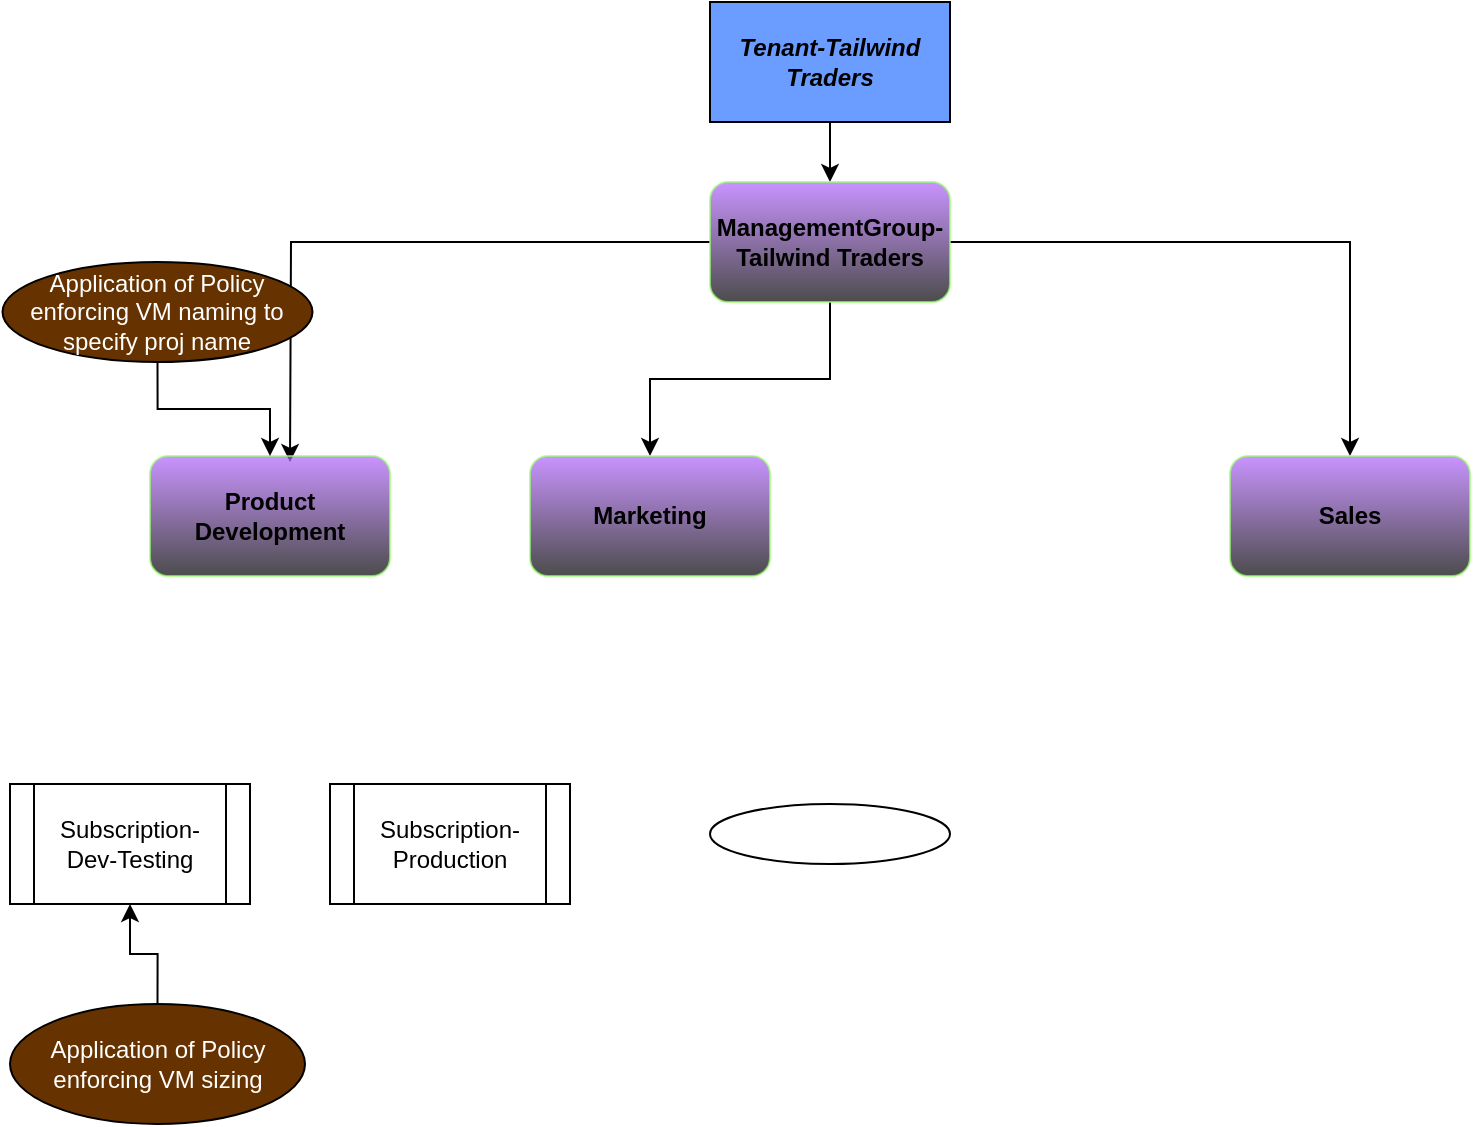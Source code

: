 <mxfile version="21.6.6" type="github">
  <diagram name="Page-1" id="SgKMpphEfs1q-WgxNBbC">
    <mxGraphModel dx="1002" dy="573" grid="1" gridSize="10" guides="1" tooltips="1" connect="1" arrows="1" fold="1" page="1" pageScale="1" pageWidth="850" pageHeight="1100" math="0" shadow="0">
      <root>
        <mxCell id="0" />
        <mxCell id="1" parent="0" />
        <mxCell id="hl2dnluvHD5HHpCaYDxJ-23" style="edgeStyle=orthogonalEdgeStyle;rounded=0;orthogonalLoop=1;jettySize=auto;html=1;exitX=0.5;exitY=1;exitDx=0;exitDy=0;entryX=0.5;entryY=0;entryDx=0;entryDy=0;" parent="1" source="hl2dnluvHD5HHpCaYDxJ-1" target="hl2dnluvHD5HHpCaYDxJ-2" edge="1">
          <mxGeometry relative="1" as="geometry" />
        </mxCell>
        <mxCell id="hl2dnluvHD5HHpCaYDxJ-1" value="Tenant-Tailwind Traders&lt;br&gt;" style="rounded=0;whiteSpace=wrap;html=1;fontStyle=3;fillColor=#6B9CFF;" parent="1" vertex="1">
          <mxGeometry x="360" y="40" width="120" height="60" as="geometry" />
        </mxCell>
        <mxCell id="hl2dnluvHD5HHpCaYDxJ-16" style="edgeStyle=orthogonalEdgeStyle;rounded=0;orthogonalLoop=1;jettySize=auto;html=1;exitX=0.5;exitY=1;exitDx=0;exitDy=0;" parent="1" source="hl2dnluvHD5HHpCaYDxJ-2" target="hl2dnluvHD5HHpCaYDxJ-4" edge="1">
          <mxGeometry relative="1" as="geometry" />
        </mxCell>
        <mxCell id="hl2dnluvHD5HHpCaYDxJ-18" style="edgeStyle=orthogonalEdgeStyle;rounded=0;orthogonalLoop=1;jettySize=auto;html=1;exitX=0;exitY=0.5;exitDx=0;exitDy=0;" parent="1" source="hl2dnluvHD5HHpCaYDxJ-2" edge="1">
          <mxGeometry relative="1" as="geometry">
            <mxPoint x="150" y="270" as="targetPoint" />
          </mxGeometry>
        </mxCell>
        <mxCell id="hl2dnluvHD5HHpCaYDxJ-20" style="edgeStyle=orthogonalEdgeStyle;rounded=0;orthogonalLoop=1;jettySize=auto;html=1;exitX=1;exitY=0.5;exitDx=0;exitDy=0;entryX=0.5;entryY=0;entryDx=0;entryDy=0;" parent="1" source="hl2dnluvHD5HHpCaYDxJ-2" target="hl2dnluvHD5HHpCaYDxJ-5" edge="1">
          <mxGeometry relative="1" as="geometry" />
        </mxCell>
        <mxCell id="hl2dnluvHD5HHpCaYDxJ-2" value="ManagementGroup-Tailwind Traders" style="rounded=1;whiteSpace=wrap;html=1;strokeColor=#99FF6E;fillStyle=dashed;fillColor=#B266FF;opacity=70;fontStyle=1;fontSize=12;gradientColor=default;" parent="1" vertex="1">
          <mxGeometry x="360" y="130" width="120" height="60" as="geometry" />
        </mxCell>
        <mxCell id="hl2dnluvHD5HHpCaYDxJ-3" value="Product Development" style="rounded=1;whiteSpace=wrap;html=1;strokeColor=#99FF6E;fillStyle=dashed;fillColor=#B266FF;opacity=70;fontStyle=1;fontSize=12;gradientColor=default;" parent="1" vertex="1">
          <mxGeometry x="80" y="267" width="120" height="60" as="geometry" />
        </mxCell>
        <mxCell id="hl2dnluvHD5HHpCaYDxJ-4" value="Marketing" style="rounded=1;whiteSpace=wrap;html=1;strokeColor=#99FF6E;fillStyle=dashed;fillColor=#B266FF;opacity=70;fontStyle=1;fontSize=12;gradientColor=default;" parent="1" vertex="1">
          <mxGeometry x="270" y="267" width="120" height="60" as="geometry" />
        </mxCell>
        <mxCell id="hl2dnluvHD5HHpCaYDxJ-5" value="Sales" style="rounded=1;whiteSpace=wrap;html=1;strokeColor=#99FF6E;fillStyle=dashed;fillColor=#B266FF;opacity=70;fontStyle=1;fontSize=12;gradientColor=default;" parent="1" vertex="1">
          <mxGeometry x="620" y="267" width="120" height="60" as="geometry" />
        </mxCell>
        <mxCell id="hl2dnluvHD5HHpCaYDxJ-6" value="Subscription-Dev-Testing" style="shape=process;whiteSpace=wrap;html=1;backgroundOutline=1;" parent="1" vertex="1">
          <mxGeometry x="10" y="431" width="120" height="60" as="geometry" />
        </mxCell>
        <mxCell id="hl2dnluvHD5HHpCaYDxJ-7" value="Subscription-Production" style="shape=process;whiteSpace=wrap;html=1;backgroundOutline=1;" parent="1" vertex="1">
          <mxGeometry x="170" y="431" width="120" height="60" as="geometry" />
        </mxCell>
        <mxCell id="hl2dnluvHD5HHpCaYDxJ-8" value="" style="ellipse;whiteSpace=wrap;html=1;" parent="1" vertex="1">
          <mxGeometry x="360" y="441" width="120" height="30" as="geometry" />
        </mxCell>
        <mxCell id="hl2dnluvHD5HHpCaYDxJ-14" style="edgeStyle=orthogonalEdgeStyle;rounded=0;orthogonalLoop=1;jettySize=auto;html=1;exitX=0.5;exitY=0;exitDx=0;exitDy=0;" parent="1" source="hl2dnluvHD5HHpCaYDxJ-9" target="hl2dnluvHD5HHpCaYDxJ-6" edge="1">
          <mxGeometry relative="1" as="geometry" />
        </mxCell>
        <mxCell id="hl2dnluvHD5HHpCaYDxJ-9" value="Application of Policy enforcing VM sizing" style="ellipse;whiteSpace=wrap;html=1;fillColor=#663300;fontColor=#FFFFFF;" parent="1" vertex="1">
          <mxGeometry x="10" y="541" width="147.5" height="60" as="geometry" />
        </mxCell>
        <mxCell id="hl2dnluvHD5HHpCaYDxJ-12" style="edgeStyle=orthogonalEdgeStyle;rounded=0;orthogonalLoop=1;jettySize=auto;html=1;exitX=0.5;exitY=1;exitDx=0;exitDy=0;" parent="1" source="hl2dnluvHD5HHpCaYDxJ-10" target="hl2dnluvHD5HHpCaYDxJ-3" edge="1">
          <mxGeometry relative="1" as="geometry" />
        </mxCell>
        <mxCell id="hl2dnluvHD5HHpCaYDxJ-10" value="Application of Policy enforcing VM naming to specify proj name" style="ellipse;whiteSpace=wrap;html=1;fillColor=#663300;fontColor=#FFFFFF;" parent="1" vertex="1">
          <mxGeometry x="6.25" y="170" width="155" height="50" as="geometry" />
        </mxCell>
      </root>
    </mxGraphModel>
  </diagram>
</mxfile>
